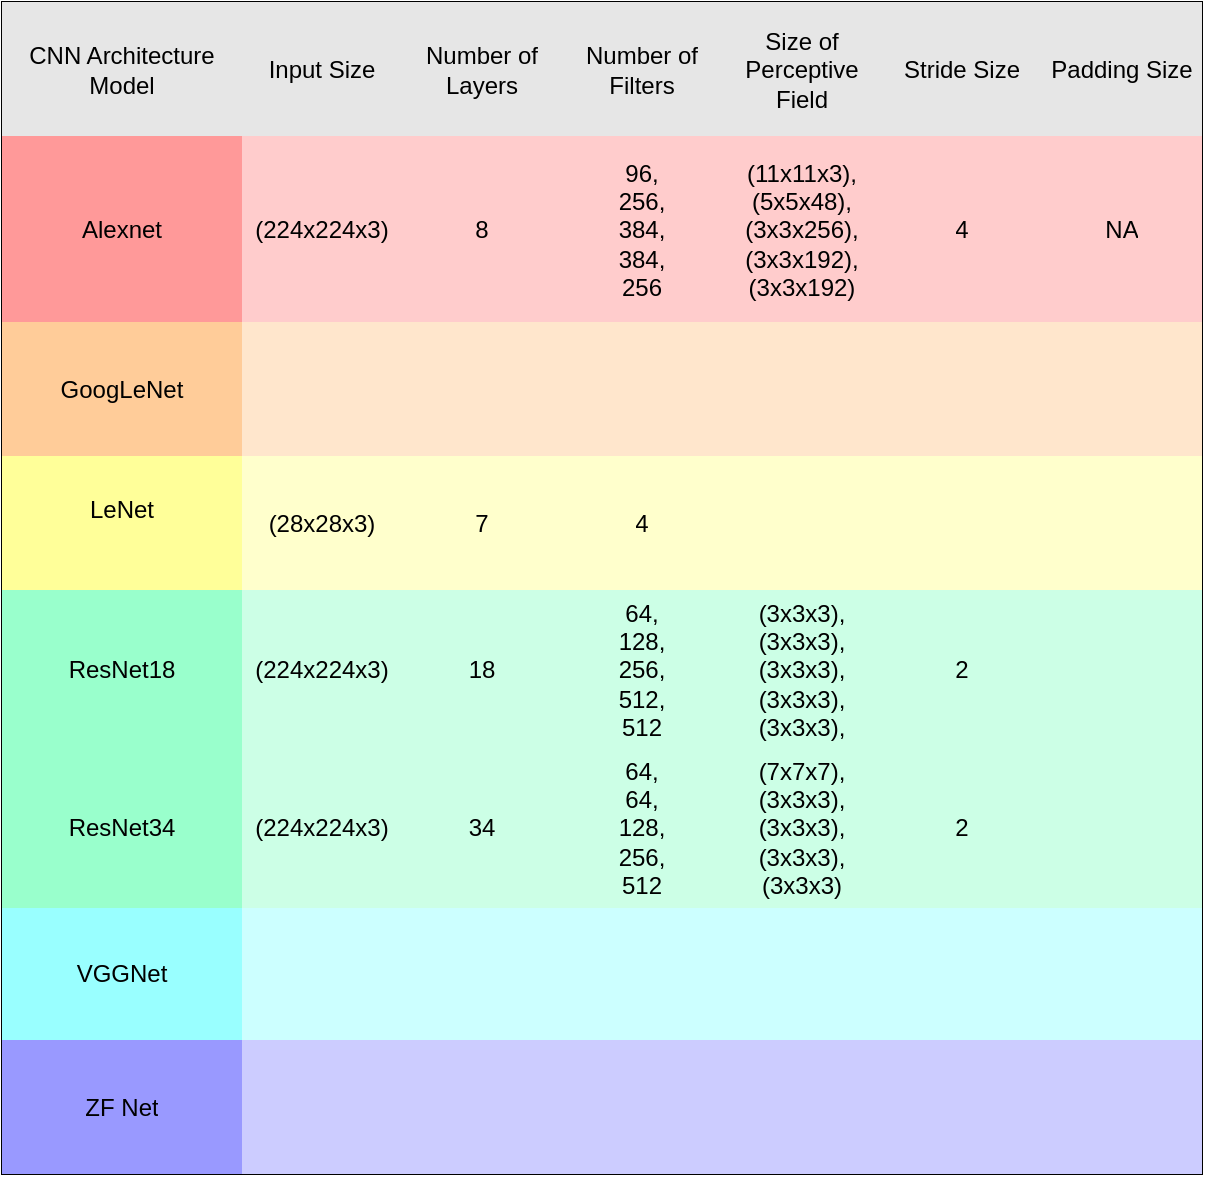 <mxfile version="13.10.0" type="github">
  <diagram id="G0jdKs_HE5Lub-KGozlO" name="Page-1">
    <mxGraphModel dx="641" dy="874" grid="1" gridSize="10" guides="1" tooltips="1" connect="1" arrows="1" fold="1" page="1" pageScale="1" pageWidth="850" pageHeight="1100" math="0" shadow="0">
      <root>
        <mxCell id="0" />
        <mxCell id="1" parent="0" />
        <mxCell id="s5tq8_3baVn5VlDhnfJC-1" value="" style="shape=table;html=1;whiteSpace=wrap;startSize=0;container=1;collapsible=0;childLayout=tableLayout;" vertex="1" parent="1">
          <mxGeometry x="40" y="57" width="600" height="586.0" as="geometry" />
        </mxCell>
        <mxCell id="s5tq8_3baVn5VlDhnfJC-2" value="" style="shape=partialRectangle;html=1;whiteSpace=wrap;collapsible=0;dropTarget=0;pointerEvents=0;fillColor=none;top=0;left=0;bottom=0;right=0;points=[[0,0.5],[1,0.5]];portConstraint=eastwest;" vertex="1" parent="s5tq8_3baVn5VlDhnfJC-1">
          <mxGeometry width="600" height="67" as="geometry" />
        </mxCell>
        <mxCell id="s5tq8_3baVn5VlDhnfJC-51" value="CNN Architecture Model" style="shape=partialRectangle;html=1;whiteSpace=wrap;connectable=0;overflow=hidden;top=0;left=0;bottom=0;right=0;fillColor=#E6E6E6;" vertex="1" parent="s5tq8_3baVn5VlDhnfJC-2">
          <mxGeometry width="120" height="67" as="geometry" />
        </mxCell>
        <mxCell id="s5tq8_3baVn5VlDhnfJC-3" value="Input Size" style="shape=partialRectangle;html=1;whiteSpace=wrap;connectable=0;overflow=hidden;top=0;left=0;bottom=0;right=0;fillColor=#E6E6E6;" vertex="1" parent="s5tq8_3baVn5VlDhnfJC-2">
          <mxGeometry x="120" width="80" height="67" as="geometry" />
        </mxCell>
        <mxCell id="s5tq8_3baVn5VlDhnfJC-4" value="Number of Layers" style="shape=partialRectangle;html=1;whiteSpace=wrap;connectable=0;overflow=hidden;top=0;left=0;bottom=0;right=0;fillColor=#E6E6E6;" vertex="1" parent="s5tq8_3baVn5VlDhnfJC-2">
          <mxGeometry x="200" width="80" height="67" as="geometry" />
        </mxCell>
        <mxCell id="s5tq8_3baVn5VlDhnfJC-30" value="Number of Filters" style="shape=partialRectangle;html=1;whiteSpace=wrap;connectable=0;overflow=hidden;top=0;left=0;bottom=0;right=0;fillColor=#E6E6E6;" vertex="1" parent="s5tq8_3baVn5VlDhnfJC-2">
          <mxGeometry x="280" width="80" height="67" as="geometry" />
        </mxCell>
        <mxCell id="s5tq8_3baVn5VlDhnfJC-23" value="Size of Perceptive Field" style="shape=partialRectangle;html=1;whiteSpace=wrap;connectable=0;overflow=hidden;top=0;left=0;bottom=0;right=0;fillColor=#E6E6E6;" vertex="1" parent="s5tq8_3baVn5VlDhnfJC-2">
          <mxGeometry x="360" width="80" height="67" as="geometry" />
        </mxCell>
        <mxCell id="s5tq8_3baVn5VlDhnfJC-37" value="Stride Size" style="shape=partialRectangle;html=1;whiteSpace=wrap;connectable=0;overflow=hidden;top=0;left=0;bottom=0;right=0;fillColor=#E6E6E6;" vertex="1" parent="s5tq8_3baVn5VlDhnfJC-2">
          <mxGeometry x="440" width="80" height="67" as="geometry" />
        </mxCell>
        <mxCell id="s5tq8_3baVn5VlDhnfJC-44" value="Padding Size" style="shape=partialRectangle;html=1;whiteSpace=wrap;connectable=0;overflow=hidden;top=0;left=0;bottom=0;right=0;fillColor=#E6E6E6;" vertex="1" parent="s5tq8_3baVn5VlDhnfJC-2">
          <mxGeometry x="520" width="80" height="67" as="geometry" />
        </mxCell>
        <mxCell id="s5tq8_3baVn5VlDhnfJC-5" value="" style="shape=partialRectangle;html=1;whiteSpace=wrap;collapsible=0;dropTarget=0;pointerEvents=0;fillColor=none;top=0;left=0;bottom=0;right=0;points=[[0,0.5],[1,0.5]];portConstraint=eastwest;" vertex="1" parent="s5tq8_3baVn5VlDhnfJC-1">
          <mxGeometry y="67" width="600" height="93" as="geometry" />
        </mxCell>
        <mxCell id="s5tq8_3baVn5VlDhnfJC-52" value="Alexnet" style="shape=partialRectangle;html=1;whiteSpace=wrap;connectable=0;overflow=hidden;top=0;left=0;bottom=0;right=0;fillColor=#FF9999;" vertex="1" parent="s5tq8_3baVn5VlDhnfJC-5">
          <mxGeometry width="120" height="93" as="geometry" />
        </mxCell>
        <mxCell id="s5tq8_3baVn5VlDhnfJC-6" value="(224x224x3)" style="shape=partialRectangle;html=1;whiteSpace=wrap;connectable=0;overflow=hidden;top=0;left=0;bottom=0;right=0;fillColor=#FFCCCC;" vertex="1" parent="s5tq8_3baVn5VlDhnfJC-5">
          <mxGeometry x="120" width="80" height="93" as="geometry" />
        </mxCell>
        <mxCell id="s5tq8_3baVn5VlDhnfJC-7" value="8" style="shape=partialRectangle;html=1;whiteSpace=wrap;connectable=0;overflow=hidden;top=0;left=0;bottom=0;right=0;fillColor=#FFCCCC;" vertex="1" parent="s5tq8_3baVn5VlDhnfJC-5">
          <mxGeometry x="200" width="80" height="93" as="geometry" />
        </mxCell>
        <mxCell id="s5tq8_3baVn5VlDhnfJC-31" value="&lt;div&gt;96,&lt;/div&gt;&lt;div&gt; 256, &lt;br&gt;&lt;/div&gt;&lt;div&gt;384, &lt;br&gt;&lt;/div&gt;&lt;div&gt;384,&lt;/div&gt;&lt;div&gt;256&lt;br&gt;&lt;/div&gt;" style="shape=partialRectangle;html=1;whiteSpace=wrap;connectable=0;overflow=hidden;top=0;left=0;bottom=0;right=0;fillColor=#FFCCCC;" vertex="1" parent="s5tq8_3baVn5VlDhnfJC-5">
          <mxGeometry x="280" width="80" height="93" as="geometry" />
        </mxCell>
        <mxCell id="s5tq8_3baVn5VlDhnfJC-24" value="&lt;div&gt;(11x11x3),&lt;/div&gt;&lt;div&gt;(5x5x48),&lt;/div&gt;&lt;div&gt;(3x3x256),&lt;/div&gt;&lt;div&gt;(3x3x192),&lt;/div&gt;&lt;div&gt;(3x3x192)&lt;/div&gt;" style="shape=partialRectangle;html=1;whiteSpace=wrap;connectable=0;overflow=hidden;top=0;left=0;bottom=0;right=0;fillColor=#FFCCCC;" vertex="1" parent="s5tq8_3baVn5VlDhnfJC-5">
          <mxGeometry x="360" width="80" height="93" as="geometry" />
        </mxCell>
        <mxCell id="s5tq8_3baVn5VlDhnfJC-38" value="4" style="shape=partialRectangle;html=1;whiteSpace=wrap;connectable=0;overflow=hidden;top=0;left=0;bottom=0;right=0;fillColor=#FFCCCC;" vertex="1" parent="s5tq8_3baVn5VlDhnfJC-5">
          <mxGeometry x="440" width="80" height="93" as="geometry" />
        </mxCell>
        <mxCell id="s5tq8_3baVn5VlDhnfJC-45" value="NA" style="shape=partialRectangle;html=1;whiteSpace=wrap;connectable=0;overflow=hidden;top=0;left=0;bottom=0;right=0;fillColor=#FFCCCC;" vertex="1" parent="s5tq8_3baVn5VlDhnfJC-5">
          <mxGeometry x="520" width="80" height="93" as="geometry" />
        </mxCell>
        <mxCell id="s5tq8_3baVn5VlDhnfJC-8" value="" style="shape=partialRectangle;html=1;whiteSpace=wrap;collapsible=0;dropTarget=0;pointerEvents=0;fillColor=none;top=0;left=0;bottom=0;right=0;points=[[0,0.5],[1,0.5]];portConstraint=eastwest;" vertex="1" parent="s5tq8_3baVn5VlDhnfJC-1">
          <mxGeometry y="160" width="600" height="67" as="geometry" />
        </mxCell>
        <mxCell id="s5tq8_3baVn5VlDhnfJC-53" value="GoogLeNet" style="shape=partialRectangle;html=1;whiteSpace=wrap;connectable=0;overflow=hidden;top=0;left=0;bottom=0;right=0;fillColor=#FFCC99;" vertex="1" parent="s5tq8_3baVn5VlDhnfJC-8">
          <mxGeometry width="120" height="67" as="geometry" />
        </mxCell>
        <mxCell id="s5tq8_3baVn5VlDhnfJC-9" value="" style="shape=partialRectangle;html=1;whiteSpace=wrap;connectable=0;overflow=hidden;top=0;left=0;bottom=0;right=0;fillColor=#FFE6CC;" vertex="1" parent="s5tq8_3baVn5VlDhnfJC-8">
          <mxGeometry x="120" width="80" height="67" as="geometry" />
        </mxCell>
        <mxCell id="s5tq8_3baVn5VlDhnfJC-10" value="" style="shape=partialRectangle;html=1;whiteSpace=wrap;connectable=0;overflow=hidden;top=0;left=0;bottom=0;right=0;fillColor=#FFE6CC;" vertex="1" parent="s5tq8_3baVn5VlDhnfJC-8">
          <mxGeometry x="200" width="80" height="67" as="geometry" />
        </mxCell>
        <mxCell id="s5tq8_3baVn5VlDhnfJC-32" style="shape=partialRectangle;html=1;whiteSpace=wrap;connectable=0;overflow=hidden;top=0;left=0;bottom=0;right=0;fillColor=#FFE6CC;" vertex="1" parent="s5tq8_3baVn5VlDhnfJC-8">
          <mxGeometry x="280" width="80" height="67" as="geometry" />
        </mxCell>
        <mxCell id="s5tq8_3baVn5VlDhnfJC-25" style="shape=partialRectangle;html=1;whiteSpace=wrap;connectable=0;overflow=hidden;top=0;left=0;bottom=0;right=0;fillColor=#FFE6CC;" vertex="1" parent="s5tq8_3baVn5VlDhnfJC-8">
          <mxGeometry x="360" width="80" height="67" as="geometry" />
        </mxCell>
        <mxCell id="s5tq8_3baVn5VlDhnfJC-39" style="shape=partialRectangle;html=1;whiteSpace=wrap;connectable=0;overflow=hidden;top=0;left=0;bottom=0;right=0;fillColor=#FFE6CC;" vertex="1" parent="s5tq8_3baVn5VlDhnfJC-8">
          <mxGeometry x="440" width="80" height="67" as="geometry" />
        </mxCell>
        <mxCell id="s5tq8_3baVn5VlDhnfJC-46" style="shape=partialRectangle;html=1;whiteSpace=wrap;connectable=0;overflow=hidden;top=0;left=0;bottom=0;right=0;fillColor=#FFE6CC;" vertex="1" parent="s5tq8_3baVn5VlDhnfJC-8">
          <mxGeometry x="520" width="80" height="67" as="geometry" />
        </mxCell>
        <mxCell id="s5tq8_3baVn5VlDhnfJC-11" value="" style="shape=partialRectangle;html=1;whiteSpace=wrap;collapsible=0;dropTarget=0;pointerEvents=0;fillColor=none;top=0;left=0;bottom=0;right=0;points=[[0,0.5],[1,0.5]];portConstraint=eastwest;" vertex="1" parent="s5tq8_3baVn5VlDhnfJC-1">
          <mxGeometry y="227" width="600" height="67" as="geometry" />
        </mxCell>
        <mxCell id="s5tq8_3baVn5VlDhnfJC-54" value="&#xa;LeNet&#xa;&#xa;" style="shape=partialRectangle;html=1;whiteSpace=wrap;connectable=0;overflow=hidden;top=0;left=0;bottom=0;right=0;fillColor=#FFFF99;" vertex="1" parent="s5tq8_3baVn5VlDhnfJC-11">
          <mxGeometry width="120" height="67" as="geometry" />
        </mxCell>
        <mxCell id="s5tq8_3baVn5VlDhnfJC-12" value="(28x28x3)" style="shape=partialRectangle;html=1;whiteSpace=wrap;connectable=0;overflow=hidden;top=0;left=0;bottom=0;right=0;fillColor=#FFFFCC;" vertex="1" parent="s5tq8_3baVn5VlDhnfJC-11">
          <mxGeometry x="120" width="80" height="67" as="geometry" />
        </mxCell>
        <mxCell id="s5tq8_3baVn5VlDhnfJC-13" value="7" style="shape=partialRectangle;html=1;whiteSpace=wrap;connectable=0;overflow=hidden;top=0;left=0;bottom=0;right=0;fillColor=#FFFFCC;" vertex="1" parent="s5tq8_3baVn5VlDhnfJC-11">
          <mxGeometry x="200" width="80" height="67" as="geometry" />
        </mxCell>
        <mxCell id="s5tq8_3baVn5VlDhnfJC-33" value="4" style="shape=partialRectangle;html=1;whiteSpace=wrap;connectable=0;overflow=hidden;top=0;left=0;bottom=0;right=0;fillColor=#FFFFCC;" vertex="1" parent="s5tq8_3baVn5VlDhnfJC-11">
          <mxGeometry x="280" width="80" height="67" as="geometry" />
        </mxCell>
        <mxCell id="s5tq8_3baVn5VlDhnfJC-26" style="shape=partialRectangle;html=1;whiteSpace=wrap;connectable=0;overflow=hidden;top=0;left=0;bottom=0;right=0;fillColor=#FFFFCC;" vertex="1" parent="s5tq8_3baVn5VlDhnfJC-11">
          <mxGeometry x="360" width="80" height="67" as="geometry" />
        </mxCell>
        <mxCell id="s5tq8_3baVn5VlDhnfJC-40" style="shape=partialRectangle;html=1;whiteSpace=wrap;connectable=0;overflow=hidden;top=0;left=0;bottom=0;right=0;fillColor=#FFFFCC;" vertex="1" parent="s5tq8_3baVn5VlDhnfJC-11">
          <mxGeometry x="440" width="80" height="67" as="geometry" />
        </mxCell>
        <mxCell id="s5tq8_3baVn5VlDhnfJC-47" style="shape=partialRectangle;html=1;whiteSpace=wrap;connectable=0;overflow=hidden;top=0;left=0;bottom=0;right=0;fillColor=#FFFFCC;" vertex="1" parent="s5tq8_3baVn5VlDhnfJC-11">
          <mxGeometry x="520" width="80" height="67" as="geometry" />
        </mxCell>
        <mxCell id="s5tq8_3baVn5VlDhnfJC-14" value="" style="shape=partialRectangle;html=1;whiteSpace=wrap;collapsible=0;dropTarget=0;pointerEvents=0;fillColor=none;top=0;left=0;bottom=0;right=0;points=[[0,0.5],[1,0.5]];portConstraint=eastwest;" vertex="1" parent="s5tq8_3baVn5VlDhnfJC-1">
          <mxGeometry y="294" width="600" height="79" as="geometry" />
        </mxCell>
        <mxCell id="s5tq8_3baVn5VlDhnfJC-55" value="ResNet18" style="shape=partialRectangle;html=1;whiteSpace=wrap;connectable=0;overflow=hidden;top=0;left=0;bottom=0;right=0;fillColor=#99FFCC;" vertex="1" parent="s5tq8_3baVn5VlDhnfJC-14">
          <mxGeometry width="120" height="79" as="geometry" />
        </mxCell>
        <mxCell id="s5tq8_3baVn5VlDhnfJC-15" value="(224x224x3)" style="shape=partialRectangle;html=1;whiteSpace=wrap;connectable=0;overflow=hidden;top=0;left=0;bottom=0;right=0;fillColor=#CCFFE6;" vertex="1" parent="s5tq8_3baVn5VlDhnfJC-14">
          <mxGeometry x="120" width="80" height="79" as="geometry" />
        </mxCell>
        <mxCell id="s5tq8_3baVn5VlDhnfJC-16" value="18" style="shape=partialRectangle;html=1;whiteSpace=wrap;connectable=0;overflow=hidden;top=0;left=0;bottom=0;right=0;fillColor=#CCFFE6;" vertex="1" parent="s5tq8_3baVn5VlDhnfJC-14">
          <mxGeometry x="200" width="80" height="79" as="geometry" />
        </mxCell>
        <mxCell id="s5tq8_3baVn5VlDhnfJC-34" value="&lt;div&gt;64, &lt;br&gt;&lt;/div&gt;&lt;div&gt;128,&lt;/div&gt;&lt;div&gt;256,&lt;/div&gt;&lt;div&gt;512,&lt;/div&gt;&lt;div&gt;512&lt;br&gt;&lt;/div&gt;" style="shape=partialRectangle;html=1;whiteSpace=wrap;connectable=0;overflow=hidden;top=0;left=0;bottom=0;right=0;fillColor=#CCFFE6;" vertex="1" parent="s5tq8_3baVn5VlDhnfJC-14">
          <mxGeometry x="280" width="80" height="79" as="geometry" />
        </mxCell>
        <mxCell id="s5tq8_3baVn5VlDhnfJC-27" value="&lt;div&gt;(3x3x3),&lt;/div&gt;&lt;div&gt;(3x3x3),&lt;/div&gt;&lt;div&gt;(3x3x3),&lt;/div&gt;&lt;div&gt;(3x3x3),&lt;/div&gt;&lt;div&gt;(3x3x3),&lt;/div&gt;" style="shape=partialRectangle;html=1;whiteSpace=wrap;connectable=0;overflow=hidden;top=0;left=0;bottom=0;right=0;fillColor=#CCFFE6;" vertex="1" parent="s5tq8_3baVn5VlDhnfJC-14">
          <mxGeometry x="360" width="80" height="79" as="geometry" />
        </mxCell>
        <mxCell id="s5tq8_3baVn5VlDhnfJC-41" value="2" style="shape=partialRectangle;html=1;whiteSpace=wrap;connectable=0;overflow=hidden;top=0;left=0;bottom=0;right=0;fillColor=#CCFFE6;" vertex="1" parent="s5tq8_3baVn5VlDhnfJC-14">
          <mxGeometry x="440" width="80" height="79" as="geometry" />
        </mxCell>
        <mxCell id="s5tq8_3baVn5VlDhnfJC-48" style="shape=partialRectangle;html=1;whiteSpace=wrap;connectable=0;overflow=hidden;top=0;left=0;bottom=0;right=0;fillColor=#CCFFE6;" vertex="1" parent="s5tq8_3baVn5VlDhnfJC-14">
          <mxGeometry x="520" width="80" height="79" as="geometry" />
        </mxCell>
        <mxCell id="s5tq8_3baVn5VlDhnfJC-66" style="shape=partialRectangle;html=1;whiteSpace=wrap;collapsible=0;dropTarget=0;pointerEvents=0;fillColor=none;top=0;left=0;bottom=0;right=0;points=[[0,0.5],[1,0.5]];portConstraint=eastwest;" vertex="1" parent="s5tq8_3baVn5VlDhnfJC-1">
          <mxGeometry y="373" width="600" height="80" as="geometry" />
        </mxCell>
        <mxCell id="s5tq8_3baVn5VlDhnfJC-67" value="ResNet34" style="shape=partialRectangle;html=1;whiteSpace=wrap;connectable=0;overflow=hidden;top=0;left=0;bottom=0;right=0;fillColor=#99FFCC;" vertex="1" parent="s5tq8_3baVn5VlDhnfJC-66">
          <mxGeometry width="120" height="80" as="geometry" />
        </mxCell>
        <mxCell id="s5tq8_3baVn5VlDhnfJC-68" value="(224x224x3)" style="shape=partialRectangle;html=1;whiteSpace=wrap;connectable=0;overflow=hidden;top=0;left=0;bottom=0;right=0;fillColor=#CCFFE6;" vertex="1" parent="s5tq8_3baVn5VlDhnfJC-66">
          <mxGeometry x="120" width="80" height="80" as="geometry" />
        </mxCell>
        <mxCell id="s5tq8_3baVn5VlDhnfJC-69" value="34" style="shape=partialRectangle;html=1;whiteSpace=wrap;connectable=0;overflow=hidden;top=0;left=0;bottom=0;right=0;fillColor=#CCFFE6;" vertex="1" parent="s5tq8_3baVn5VlDhnfJC-66">
          <mxGeometry x="200" width="80" height="80" as="geometry" />
        </mxCell>
        <mxCell id="s5tq8_3baVn5VlDhnfJC-70" value="&lt;div&gt;64,&lt;/div&gt;&lt;div&gt; 64, &lt;br&gt;&lt;/div&gt;&lt;div&gt;128,&lt;/div&gt;&lt;div&gt; 256, &lt;br&gt;&lt;/div&gt;&lt;div&gt;512&lt;/div&gt;" style="shape=partialRectangle;html=1;whiteSpace=wrap;connectable=0;overflow=hidden;top=0;left=0;bottom=0;right=0;fillColor=#CCFFE6;" vertex="1" parent="s5tq8_3baVn5VlDhnfJC-66">
          <mxGeometry x="280" width="80" height="80" as="geometry" />
        </mxCell>
        <mxCell id="s5tq8_3baVn5VlDhnfJC-71" value="&lt;div&gt;(7x7x7),&lt;/div&gt;&lt;div&gt;(3x3x3),&lt;br&gt;&lt;/div&gt;&lt;div&gt;(3x3x3),&lt;/div&gt;&lt;div&gt;(3x3x3),&lt;/div&gt;&lt;div&gt;(3x3x3)&lt;/div&gt;" style="shape=partialRectangle;html=1;whiteSpace=wrap;connectable=0;overflow=hidden;top=0;left=0;bottom=0;right=0;fillColor=#CCFFE6;" vertex="1" parent="s5tq8_3baVn5VlDhnfJC-66">
          <mxGeometry x="360" width="80" height="80" as="geometry" />
        </mxCell>
        <mxCell id="s5tq8_3baVn5VlDhnfJC-72" value="2" style="shape=partialRectangle;html=1;whiteSpace=wrap;connectable=0;overflow=hidden;top=0;left=0;bottom=0;right=0;fillColor=#CCFFE6;" vertex="1" parent="s5tq8_3baVn5VlDhnfJC-66">
          <mxGeometry x="440" width="80" height="80" as="geometry" />
        </mxCell>
        <mxCell id="s5tq8_3baVn5VlDhnfJC-73" style="shape=partialRectangle;html=1;whiteSpace=wrap;connectable=0;overflow=hidden;top=0;left=0;bottom=0;right=0;fillColor=#CCFFE6;" vertex="1" parent="s5tq8_3baVn5VlDhnfJC-66">
          <mxGeometry x="520" width="80" height="80" as="geometry" />
        </mxCell>
        <mxCell id="s5tq8_3baVn5VlDhnfJC-20" style="shape=partialRectangle;html=1;whiteSpace=wrap;collapsible=0;dropTarget=0;pointerEvents=0;fillColor=none;top=0;left=0;bottom=0;right=0;points=[[0,0.5],[1,0.5]];portConstraint=eastwest;" vertex="1" parent="s5tq8_3baVn5VlDhnfJC-1">
          <mxGeometry y="453" width="600" height="66" as="geometry" />
        </mxCell>
        <mxCell id="s5tq8_3baVn5VlDhnfJC-56" value="VGGNet" style="shape=partialRectangle;html=1;whiteSpace=wrap;connectable=0;overflow=hidden;top=0;left=0;bottom=0;right=0;fillColor=#99FFFF;" vertex="1" parent="s5tq8_3baVn5VlDhnfJC-20">
          <mxGeometry width="120" height="66" as="geometry" />
        </mxCell>
        <mxCell id="s5tq8_3baVn5VlDhnfJC-21" value="" style="shape=partialRectangle;html=1;whiteSpace=wrap;connectable=0;overflow=hidden;top=0;left=0;bottom=0;right=0;fillColor=#CCFFFF;" vertex="1" parent="s5tq8_3baVn5VlDhnfJC-20">
          <mxGeometry x="120" width="80" height="66" as="geometry" />
        </mxCell>
        <mxCell id="s5tq8_3baVn5VlDhnfJC-22" style="shape=partialRectangle;html=1;whiteSpace=wrap;connectable=0;overflow=hidden;top=0;left=0;bottom=0;right=0;fillColor=#CCFFFF;" vertex="1" parent="s5tq8_3baVn5VlDhnfJC-20">
          <mxGeometry x="200" width="80" height="66" as="geometry" />
        </mxCell>
        <mxCell id="s5tq8_3baVn5VlDhnfJC-35" style="shape=partialRectangle;html=1;whiteSpace=wrap;connectable=0;overflow=hidden;top=0;left=0;bottom=0;right=0;fillColor=#CCFFFF;" vertex="1" parent="s5tq8_3baVn5VlDhnfJC-20">
          <mxGeometry x="280" width="80" height="66" as="geometry" />
        </mxCell>
        <mxCell id="s5tq8_3baVn5VlDhnfJC-28" style="shape=partialRectangle;html=1;whiteSpace=wrap;connectable=0;overflow=hidden;top=0;left=0;bottom=0;right=0;fillColor=#CCFFFF;" vertex="1" parent="s5tq8_3baVn5VlDhnfJC-20">
          <mxGeometry x="360" width="80" height="66" as="geometry" />
        </mxCell>
        <mxCell id="s5tq8_3baVn5VlDhnfJC-42" style="shape=partialRectangle;html=1;whiteSpace=wrap;connectable=0;overflow=hidden;top=0;left=0;bottom=0;right=0;fillColor=#CCFFFF;" vertex="1" parent="s5tq8_3baVn5VlDhnfJC-20">
          <mxGeometry x="440" width="80" height="66" as="geometry" />
        </mxCell>
        <mxCell id="s5tq8_3baVn5VlDhnfJC-49" style="shape=partialRectangle;html=1;whiteSpace=wrap;connectable=0;overflow=hidden;top=0;left=0;bottom=0;right=0;fillColor=#CCFFFF;" vertex="1" parent="s5tq8_3baVn5VlDhnfJC-20">
          <mxGeometry x="520" width="80" height="66" as="geometry" />
        </mxCell>
        <mxCell id="s5tq8_3baVn5VlDhnfJC-17" value="" style="shape=partialRectangle;html=1;whiteSpace=wrap;collapsible=0;dropTarget=0;pointerEvents=0;fillColor=none;top=0;left=0;bottom=0;right=0;points=[[0,0.5],[1,0.5]];portConstraint=eastwest;" vertex="1" parent="s5tq8_3baVn5VlDhnfJC-1">
          <mxGeometry y="519" width="600" height="67" as="geometry" />
        </mxCell>
        <mxCell id="s5tq8_3baVn5VlDhnfJC-57" value="ZF Net" style="shape=partialRectangle;html=1;whiteSpace=wrap;connectable=0;overflow=hidden;top=0;left=0;bottom=0;right=0;fillColor=#9999FF;" vertex="1" parent="s5tq8_3baVn5VlDhnfJC-17">
          <mxGeometry width="120" height="67" as="geometry" />
        </mxCell>
        <mxCell id="s5tq8_3baVn5VlDhnfJC-18" value="" style="shape=partialRectangle;html=1;whiteSpace=wrap;connectable=0;overflow=hidden;top=0;left=0;bottom=0;right=0;fillColor=#CCCCFF;" vertex="1" parent="s5tq8_3baVn5VlDhnfJC-17">
          <mxGeometry x="120" width="80" height="67" as="geometry" />
        </mxCell>
        <mxCell id="s5tq8_3baVn5VlDhnfJC-19" value="" style="shape=partialRectangle;html=1;whiteSpace=wrap;connectable=0;overflow=hidden;top=0;left=0;bottom=0;right=0;fillColor=#CCCCFF;" vertex="1" parent="s5tq8_3baVn5VlDhnfJC-17">
          <mxGeometry x="200" width="80" height="67" as="geometry" />
        </mxCell>
        <mxCell id="s5tq8_3baVn5VlDhnfJC-36" style="shape=partialRectangle;html=1;whiteSpace=wrap;connectable=0;overflow=hidden;top=0;left=0;bottom=0;right=0;fillColor=#CCCCFF;" vertex="1" parent="s5tq8_3baVn5VlDhnfJC-17">
          <mxGeometry x="280" width="80" height="67" as="geometry" />
        </mxCell>
        <mxCell id="s5tq8_3baVn5VlDhnfJC-29" style="shape=partialRectangle;html=1;whiteSpace=wrap;connectable=0;overflow=hidden;top=0;left=0;bottom=0;right=0;fillColor=#CCCCFF;" vertex="1" parent="s5tq8_3baVn5VlDhnfJC-17">
          <mxGeometry x="360" width="80" height="67" as="geometry" />
        </mxCell>
        <mxCell id="s5tq8_3baVn5VlDhnfJC-43" style="shape=partialRectangle;html=1;whiteSpace=wrap;connectable=0;overflow=hidden;top=0;left=0;bottom=0;right=0;fillColor=#CCCCFF;" vertex="1" parent="s5tq8_3baVn5VlDhnfJC-17">
          <mxGeometry x="440" width="80" height="67" as="geometry" />
        </mxCell>
        <mxCell id="s5tq8_3baVn5VlDhnfJC-50" style="shape=partialRectangle;html=1;whiteSpace=wrap;connectable=0;overflow=hidden;top=0;left=0;bottom=0;right=0;fillColor=#CCCCFF;" vertex="1" parent="s5tq8_3baVn5VlDhnfJC-17">
          <mxGeometry x="520" width="80" height="67" as="geometry" />
        </mxCell>
      </root>
    </mxGraphModel>
  </diagram>
</mxfile>
